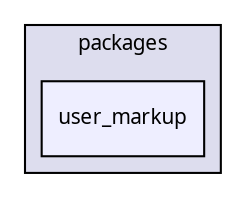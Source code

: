 digraph "packages/user/packages/user_markup/" {
  compound=true
  node [ fontsize="10", fontname="FreeSans.ttf"];
  edge [ labelfontsize="10", labelfontname="FreeSans.ttf"];
  subgraph clusterdir_e6123e1b43fc815b1b375645a517ba88 {
    graph [ bgcolor="#ddddee", pencolor="black", label="packages" fontname="FreeSans.ttf", fontsize="10", URL="dir_e6123e1b43fc815b1b375645a517ba88.html"]
  dir_e2856c91db487128f98558f605bfeb33 [shape=box, label="user_markup", style="filled", fillcolor="#eeeeff", pencolor="black", URL="dir_e2856c91db487128f98558f605bfeb33.html"];
  }
}
